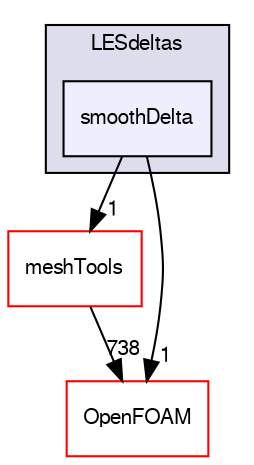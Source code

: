 digraph "src/turbulenceModels/LES/LESdeltas/smoothDelta" {
  bgcolor=transparent;
  compound=true
  node [ fontsize="10", fontname="FreeSans"];
  edge [ labelfontsize="10", labelfontname="FreeSans"];
  subgraph clusterdir_22bb9caa1867e8b8c43891e0cfbff36a {
    graph [ bgcolor="#ddddee", pencolor="black", label="LESdeltas" fontname="FreeSans", fontsize="10", URL="dir_22bb9caa1867e8b8c43891e0cfbff36a.html"]
  dir_3c456aeacc9c256766a018bd03bf0a57 [shape=box, label="smoothDelta", style="filled", fillcolor="#eeeeff", pencolor="black", URL="dir_3c456aeacc9c256766a018bd03bf0a57.html"];
  }
  dir_ae30ad0bef50cf391b24c614251bb9fd [shape=box label="meshTools" color="red" URL="dir_ae30ad0bef50cf391b24c614251bb9fd.html"];
  dir_c5473ff19b20e6ec4dfe5c310b3778a8 [shape=box label="OpenFOAM" color="red" URL="dir_c5473ff19b20e6ec4dfe5c310b3778a8.html"];
  dir_ae30ad0bef50cf391b24c614251bb9fd->dir_c5473ff19b20e6ec4dfe5c310b3778a8 [headlabel="738", labeldistance=1.5 headhref="dir_001586_001732.html"];
  dir_3c456aeacc9c256766a018bd03bf0a57->dir_ae30ad0bef50cf391b24c614251bb9fd [headlabel="1", labeldistance=1.5 headhref="dir_003027_001586.html"];
  dir_3c456aeacc9c256766a018bd03bf0a57->dir_c5473ff19b20e6ec4dfe5c310b3778a8 [headlabel="1", labeldistance=1.5 headhref="dir_003027_001732.html"];
}

